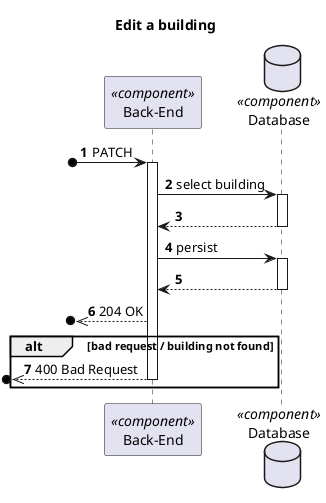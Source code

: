 @startuml Process View - Level 3

autonumber
skinparam packageStyle rect

title Edit a building

participant "Back-End" as BE <<component>>
database "Database" as DB <<component>>

?o-> BE : PATCH

activate BE

BE -> DB : select building
activate DB
DB --> BE
deactivate DB


BE -> DB : persist
activate DB
DB --> BE
deactivate DB

?o<<-- BE : 204 OK

alt bad request / building not found
?o<<-- BE : 400 Bad Request
deactivate BE
end

@enduml
